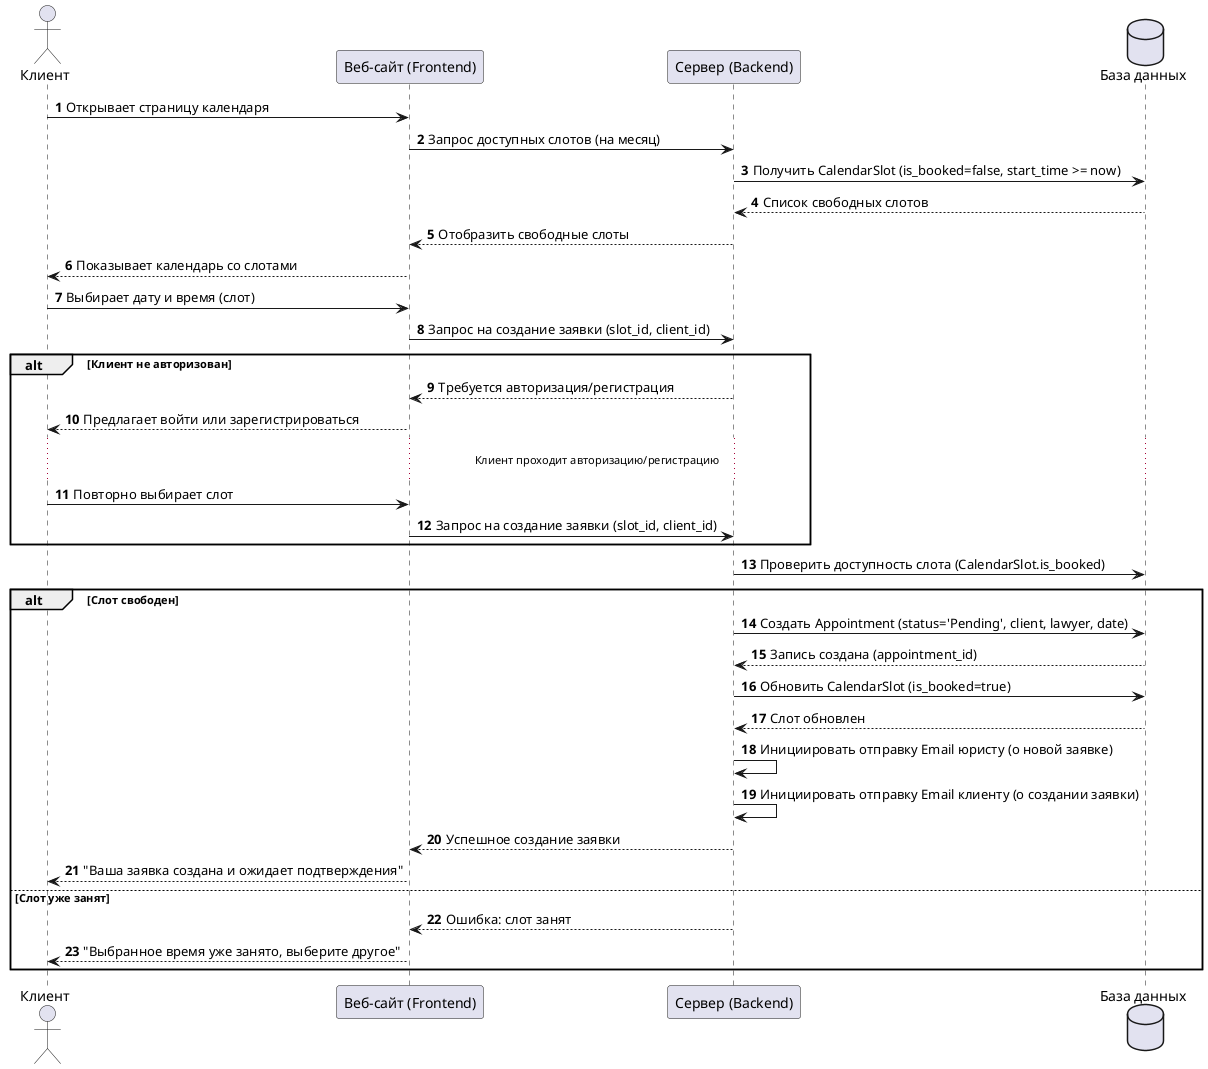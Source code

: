 @startuml SequenceClientBooking
autonumber
actor Клиент
participant "Веб-сайт (Frontend)" as FE
participant "Сервер (Backend)" as BE
database "База данных" as DB

Клиент -> FE : Открывает страницу календаря
FE -> BE : Запрос доступных слотов (на месяц)
BE -> DB : Получить CalendarSlot (is_booked=false, start_time >= now)
DB --> BE : Список свободных слотов
BE --> FE : Отобразить свободные слоты
FE --> Клиент : Показывает календарь со слотами

Клиент -> FE : Выбирает дату и время (слот)
FE -> BE : Запрос на создание заявки (slot_id, client_id)
alt Клиент не авторизован
  BE --> FE : Требуется авторизация/регистрация
  FE --> Клиент : Предлагает войти или зарегистрироваться
  ... Клиент проходит авторизацию/регистрацию ...
  Клиент -> FE : Повторно выбирает слот
  FE -> BE : Запрос на создание заявки (slot_id, client_id)
end

BE -> DB : Проверить доступность слота (CalendarSlot.is_booked)
alt Слот свободен
  BE -> DB : Создать Appointment (status='Pending', client, lawyer, date)
  DB --> BE : Запись создана (appointment_id)
  BE -> DB : Обновить CalendarSlot (is_booked=true)
  DB --> BE : Слот обновлен
  BE -> BE : Инициировать отправку Email юристу (о новой заявке)
  BE -> BE : Инициировать отправку Email клиенту (о создании заявки)
  BE --> FE : Успешное создание заявки
  FE --> Клиент : "Ваша заявка создана и ожидает подтверждения"
else Слот уже занят
  BE --> FE : Ошибка: слот занят
  FE --> Клиент : "Выбранное время уже занято, выберите другое"
end
@enduml